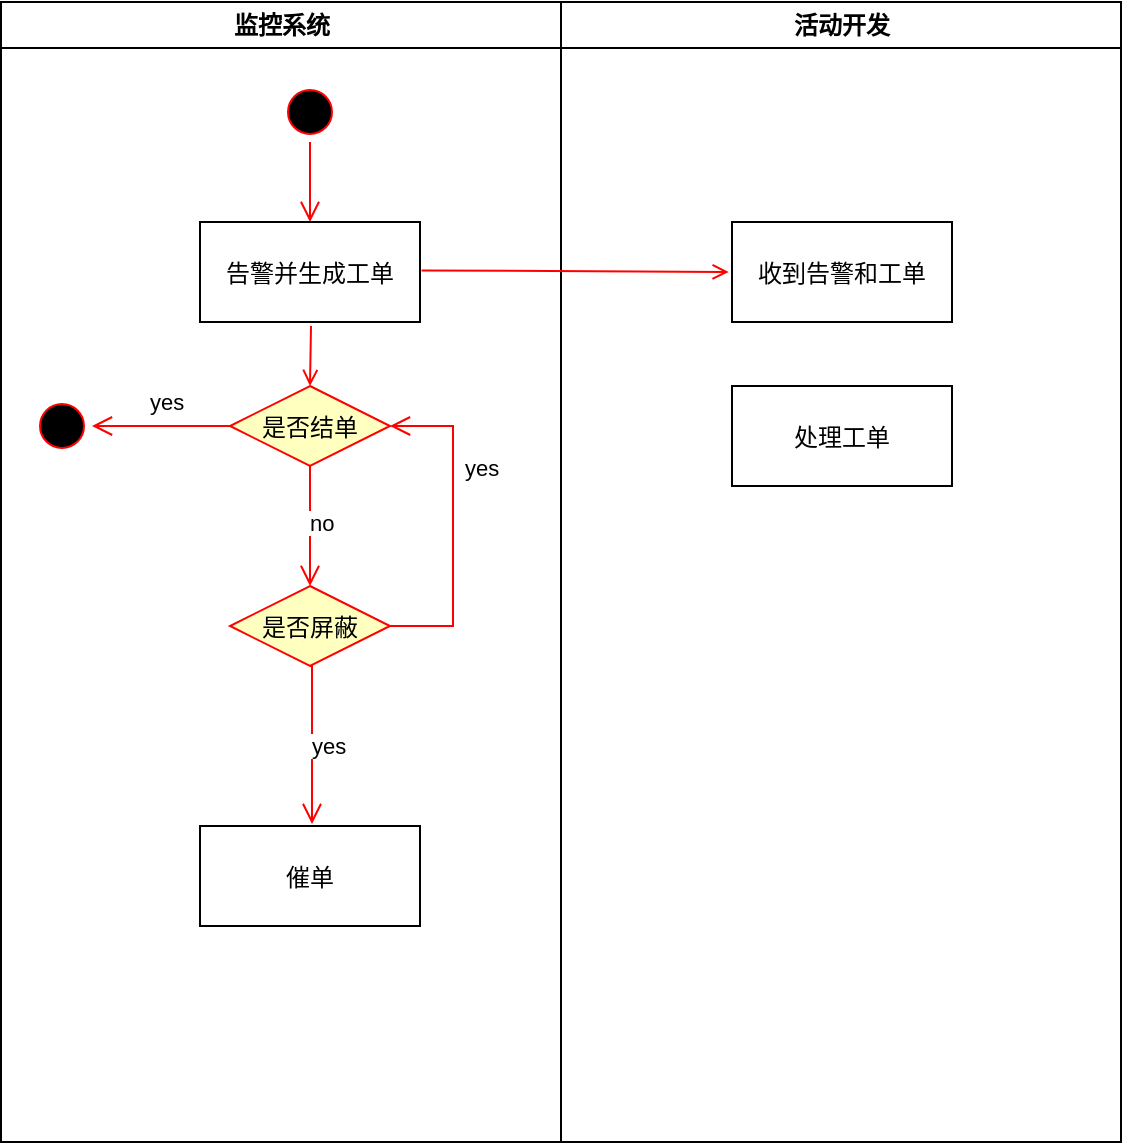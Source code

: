<mxfile version="20.1.4" type="github">
  <diagram name="Page-1" id="e7e014a7-5840-1c2e-5031-d8a46d1fe8dd">
    <mxGraphModel dx="1550" dy="867" grid="1" gridSize="10" guides="1" tooltips="1" connect="1" arrows="1" fold="1" page="1" pageScale="1" pageWidth="1169" pageHeight="826" background="none" math="0" shadow="0">
      <root>
        <mxCell id="0" />
        <mxCell id="1" parent="0" />
        <mxCell id="2" value="监控系统" style="swimlane;whiteSpace=wrap;startSize=23;" parent="1" vertex="1">
          <mxGeometry x="164.5" y="128" width="280" height="570" as="geometry" />
        </mxCell>
        <mxCell id="5" value="" style="ellipse;shape=startState;fillColor=#000000;strokeColor=#ff0000;" parent="2" vertex="1">
          <mxGeometry x="139.5" y="40" width="30" height="30" as="geometry" />
        </mxCell>
        <mxCell id="6" value="" style="edgeStyle=elbowEdgeStyle;elbow=horizontal;verticalAlign=bottom;endArrow=open;endSize=8;strokeColor=#FF0000;endFill=1;rounded=0" parent="2" source="5" target="7" edge="1">
          <mxGeometry x="139.5" y="40" as="geometry">
            <mxPoint x="154.5" y="110" as="targetPoint" />
          </mxGeometry>
        </mxCell>
        <mxCell id="7" value="告警并生成工单" style="" parent="2" vertex="1">
          <mxGeometry x="99.5" y="110" width="110" height="50" as="geometry" />
        </mxCell>
        <mxCell id="9" value="" style="endArrow=open;strokeColor=#FF0000;endFill=1;rounded=0;entryX=0.5;entryY=0;entryDx=0;entryDy=0;" parent="2" target="6XRg9CFG3OLqOiXD3lJk-41" edge="1">
          <mxGeometry relative="1" as="geometry">
            <mxPoint x="155" y="162" as="sourcePoint" />
            <mxPoint x="155" y="220" as="targetPoint" />
          </mxGeometry>
        </mxCell>
        <mxCell id="10" value="催单" style="" parent="2" vertex="1">
          <mxGeometry x="99.5" y="412" width="110" height="50" as="geometry" />
        </mxCell>
        <mxCell id="6XRg9CFG3OLqOiXD3lJk-41" value="是否结单" style="rhombus;fillColor=#ffffc0;strokeColor=#ff0000;" vertex="1" parent="2">
          <mxGeometry x="114.5" y="192" width="80" height="40" as="geometry" />
        </mxCell>
        <mxCell id="13" value="" style="ellipse;shape=startState;fillColor=#000000;strokeColor=#ff0000;" parent="2" vertex="1">
          <mxGeometry x="15.5" y="197" width="30" height="30" as="geometry" />
        </mxCell>
        <mxCell id="22" value="yes" style="edgeStyle=elbowEdgeStyle;elbow=horizontal;align=left;verticalAlign=bottom;endArrow=open;endSize=8;strokeColor=#FF0000;endFill=1;rounded=0;" parent="2" source="6XRg9CFG3OLqOiXD3lJk-41" target="13" edge="1">
          <mxGeometry x="0.245" y="-3" relative="1" as="geometry">
            <mxPoint x="95.5" y="305" as="targetPoint" />
            <Array as="points" />
            <mxPoint x="1" as="offset" />
          </mxGeometry>
        </mxCell>
        <mxCell id="6XRg9CFG3OLqOiXD3lJk-53" value="是否屏蔽" style="rhombus;fillColor=#ffffc0;strokeColor=#ff0000;" vertex="1" parent="2">
          <mxGeometry x="114.5" y="292" width="80" height="40" as="geometry" />
        </mxCell>
        <mxCell id="6XRg9CFG3OLqOiXD3lJk-54" value="yes" style="edgeStyle=elbowEdgeStyle;elbow=horizontal;align=left;verticalAlign=bottom;endArrow=open;endSize=8;strokeColor=#FF0000;endFill=1;rounded=0;" edge="1" parent="2" source="6XRg9CFG3OLqOiXD3lJk-53" target="6XRg9CFG3OLqOiXD3lJk-41">
          <mxGeometry x="0.245" y="-3" relative="1" as="geometry">
            <mxPoint x="245.5" y="202" as="targetPoint" />
            <Array as="points">
              <mxPoint x="226" y="252" />
            </Array>
            <mxPoint x="84.5" y="312" as="sourcePoint" />
            <mxPoint x="1" as="offset" />
          </mxGeometry>
        </mxCell>
        <mxCell id="6XRg9CFG3OLqOiXD3lJk-55" value="no" style="edgeStyle=elbowEdgeStyle;elbow=horizontal;align=left;verticalAlign=bottom;endArrow=open;endSize=8;strokeColor=#FF0000;endFill=1;rounded=0;exitX=0.5;exitY=1;exitDx=0;exitDy=0;" edge="1" parent="2" source="6XRg9CFG3OLqOiXD3lJk-41" target="6XRg9CFG3OLqOiXD3lJk-53">
          <mxGeometry x="0.245" y="-3" relative="1" as="geometry">
            <mxPoint x="55.5" y="222" as="targetPoint" />
            <Array as="points" />
            <mxPoint x="124.5" y="222" as="sourcePoint" />
            <mxPoint x="1" as="offset" />
          </mxGeometry>
        </mxCell>
        <mxCell id="6XRg9CFG3OLqOiXD3lJk-56" value="yes" style="edgeStyle=elbowEdgeStyle;elbow=horizontal;align=left;verticalAlign=bottom;endArrow=open;endSize=8;strokeColor=#FF0000;endFill=1;rounded=0;exitX=0.5;exitY=1;exitDx=0;exitDy=0;entryX=0.505;entryY=-0.02;entryDx=0;entryDy=0;entryPerimeter=0;" edge="1" parent="2" source="6XRg9CFG3OLqOiXD3lJk-53" target="10">
          <mxGeometry x="0.245" y="-3" relative="1" as="geometry">
            <mxPoint x="155.5" y="402" as="targetPoint" />
            <Array as="points">
              <mxPoint x="155.5" y="362" />
            </Array>
            <mxPoint x="124.5" y="222" as="sourcePoint" />
            <mxPoint x="1" as="offset" />
          </mxGeometry>
        </mxCell>
        <mxCell id="3" value="活动开发" style="swimlane;whiteSpace=wrap" parent="1" vertex="1">
          <mxGeometry x="444.5" y="128" width="280" height="570" as="geometry">
            <mxRectangle x="444.5" y="128" width="90" height="30" as="alternateBounds" />
          </mxGeometry>
        </mxCell>
        <mxCell id="15" value="收到告警和工单" style="" parent="3" vertex="1">
          <mxGeometry x="85.5" y="110" width="110" height="50" as="geometry" />
        </mxCell>
        <mxCell id="16" value="处理工单" style="" parent="3" vertex="1">
          <mxGeometry x="85.5" y="192" width="110" height="50" as="geometry" />
        </mxCell>
        <mxCell id="20" value="" style="endArrow=open;strokeColor=#FF0000;endFill=1;rounded=0;entryX=-0.015;entryY=0.5;entryDx=0;entryDy=0;entryPerimeter=0;exitX=1.007;exitY=0.484;exitDx=0;exitDy=0;exitPerimeter=0;" parent="1" source="7" target="15" edge="1">
          <mxGeometry relative="1" as="geometry">
            <mxPoint x="335" y="263" as="sourcePoint" />
            <mxPoint x="465" y="263" as="targetPoint" />
          </mxGeometry>
        </mxCell>
      </root>
    </mxGraphModel>
  </diagram>
</mxfile>
